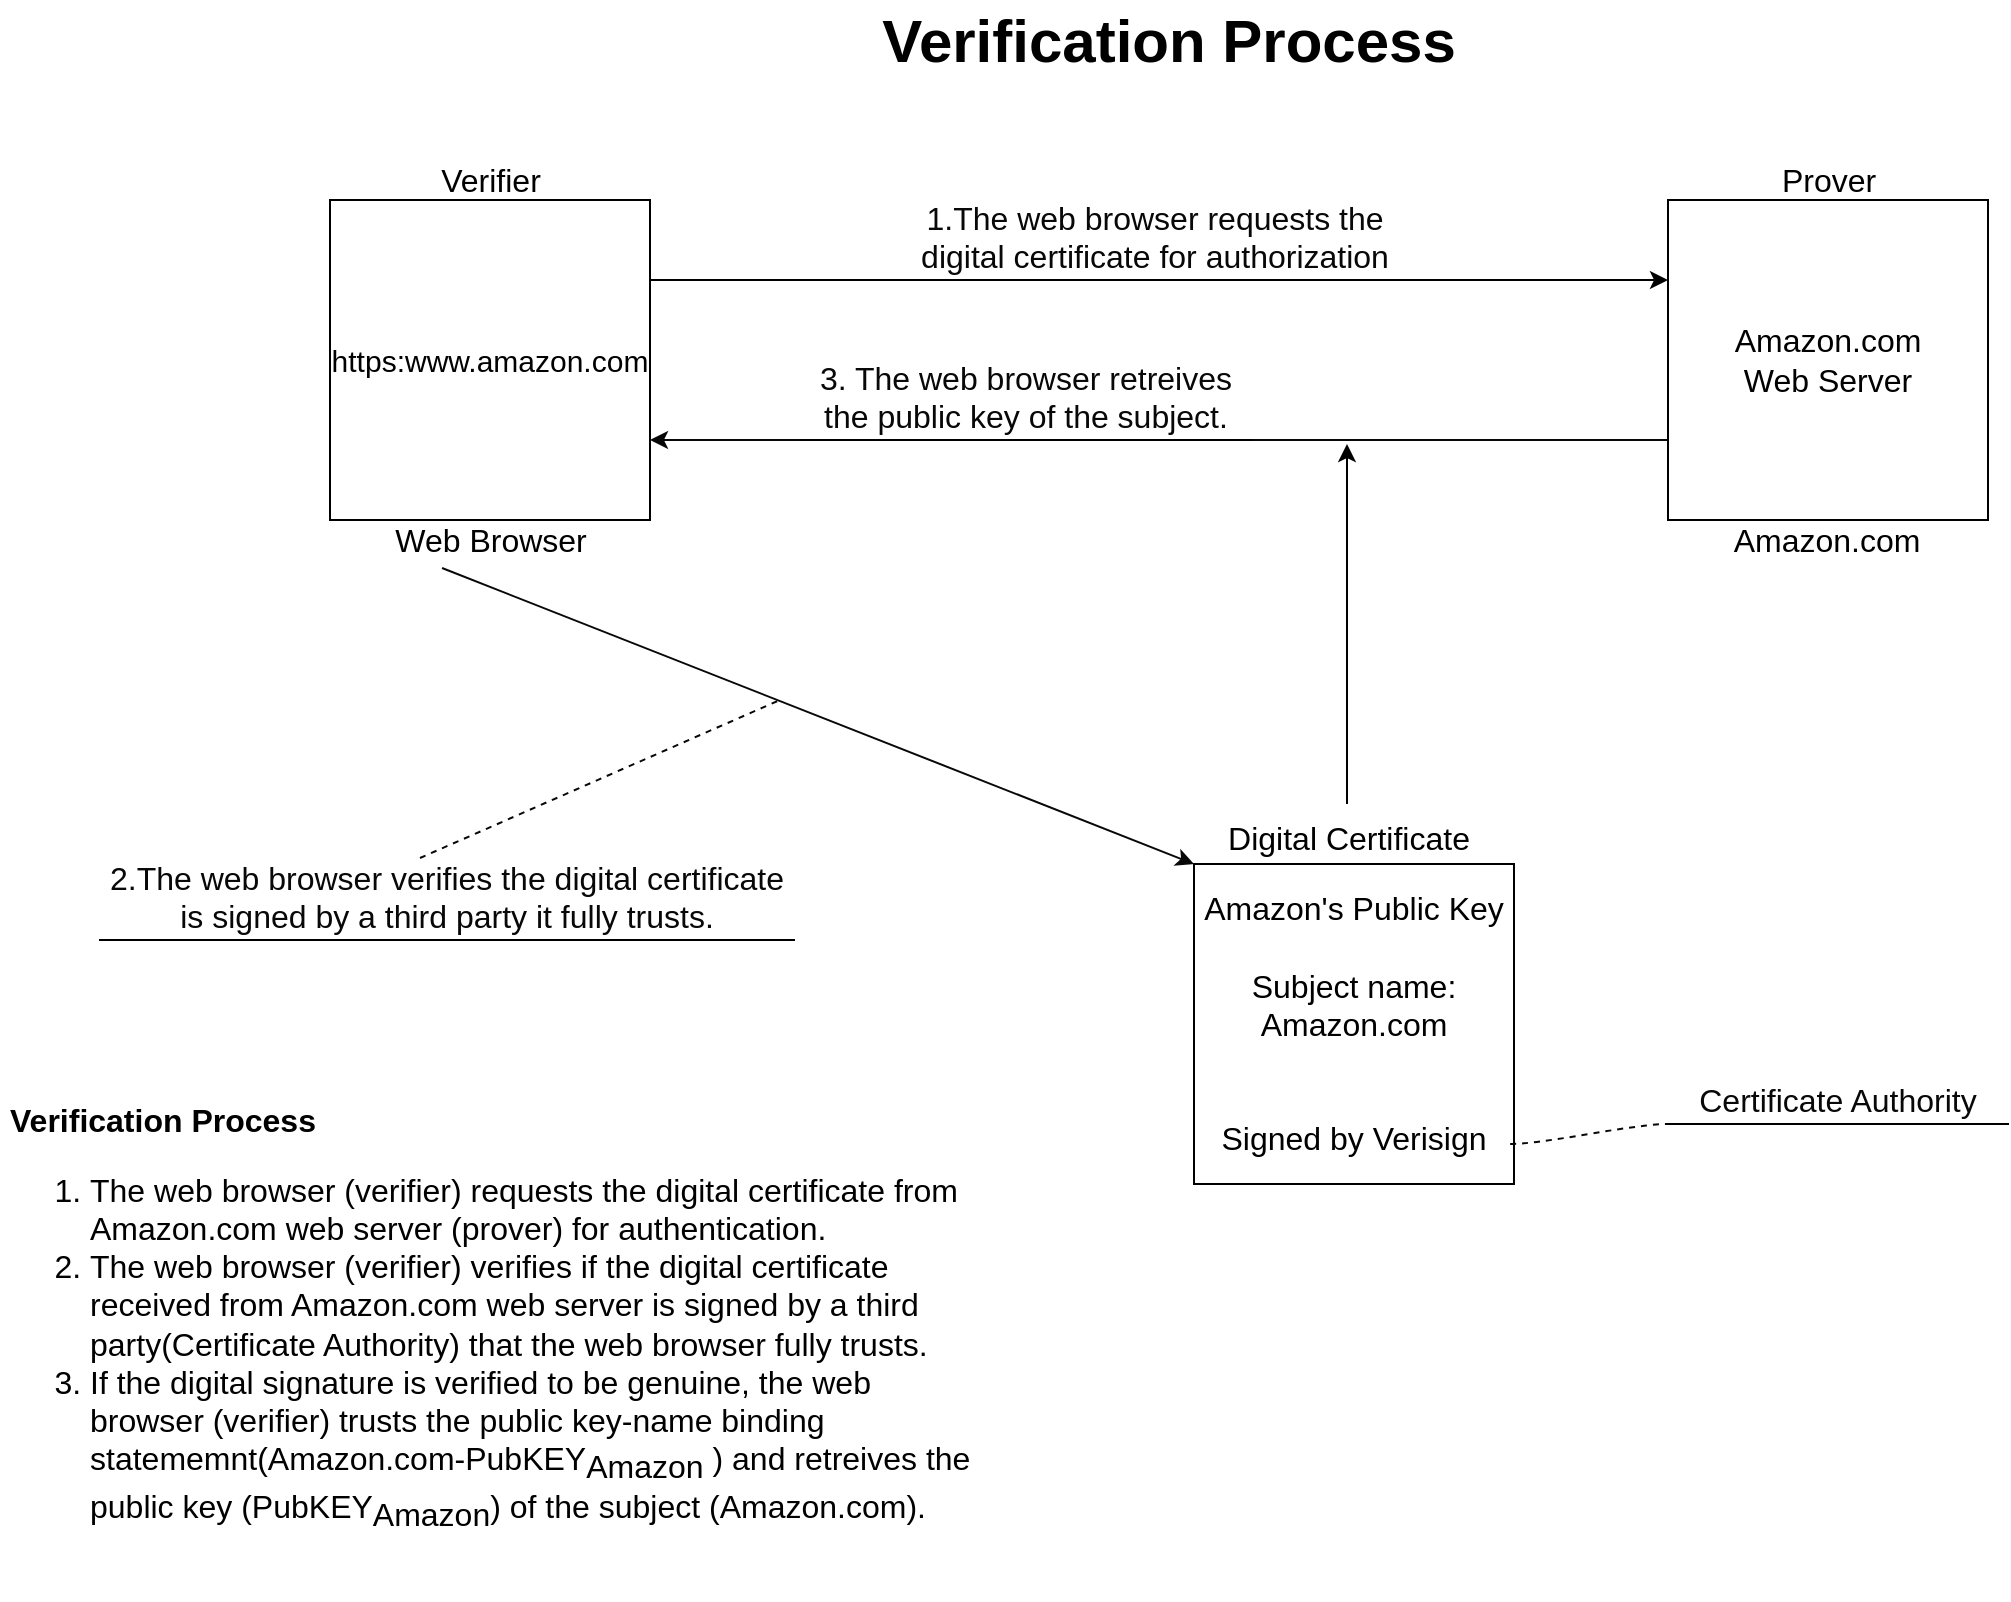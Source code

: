 <mxfile version="12.6.4" type="github">
  <diagram id="1pkOPD2tN872ybyZ4b0a" name="Page-1">
    <mxGraphModel dx="1422" dy="745" grid="1" gridSize="10" guides="1" tooltips="1" connect="1" arrows="1" fold="1" page="1" pageScale="1" pageWidth="1169" pageHeight="827" math="0" shadow="0">
      <root>
        <mxCell id="0"/>
        <mxCell id="1" parent="0"/>
        <mxCell id="3GT3_tIaPKossPLVTqcz-2" value="https:www.amazon.com" style="whiteSpace=wrap;html=1;aspect=fixed;fontSize=15;" parent="1" vertex="1">
          <mxGeometry x="165" y="120" width="160" height="160" as="geometry"/>
        </mxCell>
        <mxCell id="3GT3_tIaPKossPLVTqcz-3" value="Amazon.com&lt;br style=&quot;font-size: 16px;&quot;&gt;Web Server" style="whiteSpace=wrap;html=1;aspect=fixed;fontSize=16;" parent="1" vertex="1">
          <mxGeometry x="834" y="120" width="160" height="160" as="geometry"/>
        </mxCell>
        <mxCell id="3GT3_tIaPKossPLVTqcz-4" value="Web Browser" style="text;html=1;align=center;verticalAlign=middle;resizable=0;points=[];autosize=1;fontSize=16;" parent="1" vertex="1">
          <mxGeometry x="190" y="280" width="110" height="20" as="geometry"/>
        </mxCell>
        <mxCell id="3GT3_tIaPKossPLVTqcz-5" value="Amazon.com" style="text;html=1;align=center;verticalAlign=middle;resizable=0;points=[];autosize=1;fontSize=16;" parent="1" vertex="1">
          <mxGeometry x="858" y="280" width="110" height="20" as="geometry"/>
        </mxCell>
        <mxCell id="3GT3_tIaPKossPLVTqcz-6" value="" style="endArrow=classic;html=1;entryX=0;entryY=0.25;entryDx=0;entryDy=0;exitX=1;exitY=0.25;exitDx=0;exitDy=0;fontSize=16;" parent="1" source="3GT3_tIaPKossPLVTqcz-2" target="3GT3_tIaPKossPLVTqcz-3" edge="1">
          <mxGeometry width="50" height="50" relative="1" as="geometry">
            <mxPoint x="274" y="370" as="sourcePoint"/>
            <mxPoint x="324" y="320" as="targetPoint"/>
          </mxGeometry>
        </mxCell>
        <mxCell id="3GT3_tIaPKossPLVTqcz-9" value="" style="endArrow=classic;html=1;entryX=1;entryY=0.75;entryDx=0;entryDy=0;exitX=0;exitY=0.75;exitDx=0;exitDy=0;fillColor=#f8cecc;strokeColor=#080808;fontSize=16;fontColor=#080808;" parent="1" source="3GT3_tIaPKossPLVTqcz-3" target="3GT3_tIaPKossPLVTqcz-2" edge="1">
          <mxGeometry width="50" height="50" relative="1" as="geometry">
            <mxPoint x="274" y="370" as="sourcePoint"/>
            <mxPoint x="324" y="320" as="targetPoint"/>
          </mxGeometry>
        </mxCell>
        <mxCell id="3GT3_tIaPKossPLVTqcz-18" value="Verification Process" style="text;html=1;align=center;verticalAlign=middle;resizable=0;points=[];autosize=1;fontSize=30;fontStyle=1" parent="1" vertex="1">
          <mxGeometry x="434" y="20" width="300" height="40" as="geometry"/>
        </mxCell>
        <mxCell id="2210kzHJu_cHsQQhHqk_-1" value="Amazon&#39;s Public Key&lt;br style=&quot;font-size: 16px;&quot;&gt;&lt;br style=&quot;font-size: 16px;&quot;&gt;Subject name: Amazon.com&lt;br style=&quot;font-size: 16px;&quot;&gt;&lt;br style=&quot;font-size: 16px;&quot;&gt;&lt;br style=&quot;font-size: 16px;&quot;&gt;Signed by Verisign" style="whiteSpace=wrap;html=1;aspect=fixed;verticalAlign=middle;fontSize=16;" vertex="1" parent="1">
          <mxGeometry x="597" y="452" width="160" height="160" as="geometry"/>
        </mxCell>
        <mxCell id="2210kzHJu_cHsQQhHqk_-3" value="Digital Certificate" style="text;html=1;align=center;verticalAlign=middle;resizable=0;points=[];autosize=1;fontSize=16;" vertex="1" parent="1">
          <mxGeometry x="604" y="429" width="140" height="20" as="geometry"/>
        </mxCell>
        <mxCell id="2210kzHJu_cHsQQhHqk_-4" value="&lt;h1 style=&quot;font-size: 16px;&quot;&gt;Verification Process&lt;/h1&gt;&lt;p style=&quot;font-size: 16px;&quot;&gt;&lt;/p&gt;&lt;ol style=&quot;font-size: 16px;&quot;&gt;&lt;li style=&quot;font-size: 16px;&quot;&gt;The web browser (verifier) requests the digital certificate from Amazon.com web server (prover) for authentication.&lt;/li&gt;&lt;li style=&quot;font-size: 16px;&quot;&gt;The web browser (verifier) verifies if the digital certificate received from Amazon.com web server is signed by a third party(Certificate Authority) that the web browser fully trusts.&lt;/li&gt;&lt;li style=&quot;font-size: 16px;&quot;&gt;If the digital signature is verified to be genuine, the web browser (verifier) trusts the public key-name binding statememnt(Amazon.com-PubKEY&lt;sub style=&quot;font-size: 16px;&quot;&gt;Amazon&lt;/sub&gt;&amp;nbsp;) and retreives the public key (PubKEY&lt;sub style=&quot;font-size: 16px;&quot;&gt;Amazon&lt;/sub&gt;) of the subject (Amazon.com).&lt;/li&gt;&lt;/ol&gt;&lt;p style=&quot;font-size: 16px;&quot;&gt;&lt;/p&gt;" style="text;html=1;strokeColor=none;fillColor=none;spacing=5;spacingTop=-20;whiteSpace=wrap;overflow=hidden;rounded=0;fontSize=16;" vertex="1" parent="1">
          <mxGeometry y="570" width="490" height="250" as="geometry"/>
        </mxCell>
        <mxCell id="2210kzHJu_cHsQQhHqk_-5" value="Verifier" style="text;html=1;align=center;verticalAlign=middle;resizable=0;points=[];autosize=1;fontSize=16;" vertex="1" parent="1">
          <mxGeometry x="210" y="100" width="70" height="20" as="geometry"/>
        </mxCell>
        <mxCell id="2210kzHJu_cHsQQhHqk_-6" value="Prover" style="text;html=1;align=center;verticalAlign=middle;resizable=0;points=[];autosize=1;fontSize=16;" vertex="1" parent="1">
          <mxGeometry x="884" y="100" width="60" height="20" as="geometry"/>
        </mxCell>
        <mxCell id="2210kzHJu_cHsQQhHqk_-8" value="" style="endArrow=classic;html=1;fontSize=16;fontColor=#080808;" edge="1" parent="1">
          <mxGeometry width="50" height="50" relative="1" as="geometry">
            <mxPoint x="673.5" y="422" as="sourcePoint"/>
            <mxPoint x="673.5" y="242" as="targetPoint"/>
          </mxGeometry>
        </mxCell>
        <mxCell id="2210kzHJu_cHsQQhHqk_-9" value="Certificate Authority" style="whiteSpace=wrap;html=1;shape=partialRectangle;top=0;left=0;bottom=1;right=0;points=[[0,1],[1,1]];strokeColor=#000000;fillColor=none;align=center;verticalAlign=bottom;routingCenterY=0.5;snapToPoint=1;container=1;recursiveResize=0;autosize=1;treeFolding=1;treeMoving=1;fontSize=16;fontColor=#080808;" vertex="1" parent="1">
          <mxGeometry x="834" y="562" width="170" height="20" as="geometry"/>
        </mxCell>
        <mxCell id="2210kzHJu_cHsQQhHqk_-10" value="" style="edgeStyle=entityRelationEdgeStyle;startArrow=none;endArrow=none;segment=10;curved=1;strokeColor=#080808;fontSize=16;fontColor=#080808;exitX=0.988;exitY=0.875;exitDx=0;exitDy=0;exitPerimeter=0;dashed=1;" edge="1" target="2210kzHJu_cHsQQhHqk_-9" parent="1" source="2210kzHJu_cHsQQhHqk_-1">
          <mxGeometry relative="1" as="geometry">
            <mxPoint x="805" y="572" as="sourcePoint"/>
          </mxGeometry>
        </mxCell>
        <mxCell id="2210kzHJu_cHsQQhHqk_-11" value="" style="endArrow=classic;html=1;strokeColor=#080808;fontSize=15;fontColor=#080808;entryX=0;entryY=0;entryDx=0;entryDy=0;exitX=0.282;exitY=1.2;exitDx=0;exitDy=0;exitPerimeter=0;" edge="1" parent="1" source="3GT3_tIaPKossPLVTqcz-4" target="2210kzHJu_cHsQQhHqk_-1">
          <mxGeometry width="50" height="50" relative="1" as="geometry">
            <mxPoint x="385" y="350" as="sourcePoint"/>
            <mxPoint x="435" y="300" as="targetPoint"/>
          </mxGeometry>
        </mxCell>
        <mxCell id="2210kzHJu_cHsQQhHqk_-13" value="&lt;span style=&quot;color: rgba(0 , 0 , 0 , 0) ; font-family: monospace ; font-size: 0px&quot;&gt;%3CmxGraphModel%3E%3Croot%3E%3CmxCell%20id%3D%220%22%2F%3E%3CmxCell%20id%3D%221%22%20parent%3D%220%22%2F%3E%3CmxCell%20id%3D%222%22%20value%3D%222.The%20web%20browser%20verifies%20the%20digital%20certificate%20is%20signed%20by%20a%20third%20party%20it%20fully%20trusts.%22%20style%3D%22whiteSpace%3Dwrap%3Bshape%3DpartialRectangle%3Btop%3D0%3Bleft%3D0%3Bbottom%3D1%3Bright%3D0%3Bpoints%3D%5B%5B0%2C1%5D%2C%5B1%2C1%5D%5D%3BstrokeColor%3D%23000000%3BfillColor%3Dnone%3Balign%3Dcenter%3BverticalAlign%3Dbottom%3BroutingCenterY%3D0.5%3BsnapToPoint%3D1%3Bcontainer%3D1%3BrecursiveResize%3D0%3Bautosize%3D1%3BtreeFolding%3D1%3BtreeMoving%3D1%3BfontSize%3D16%3BfontColor%3D%23080808%3B%22%20vertex%3D%221%22%20parent%3D%221%22%3E%3CmxGeometry%20x%3D%22130%22%20y%3D%22449%22%20width%3D%22347%22%20height%3D%2220%22%20as%3D%22geometry%22%2F%3E%3C%2FmxCell%3E%3C%2Froot%3E%3C%2FmxGraphModel%3E&lt;/span&gt;&lt;span style=&quot;color: rgba(0 , 0 , 0 , 0) ; font-family: monospace ; font-size: 0px&quot;&gt;%3CmxGraphModel%3E%3Croot%3E%3CmxCell%20id%3D%220%22%2F%3E%3CmxCell%20id%3D%221%22%20parent%3D%220%22%2F%3E%3CmxCell%20id%3D%222%22%20value%3D%222.The%20web%20browser%20verifies%20the%20digital%20certificate%20is%20signed%20by%20a%20third%20party%20it%20fully%20trusts.%22%20style%3D%22whiteSpace%3Dwrap%3Bshape%3DpartialRectangle%3Btop%3D0%3Bleft%3D0%3Bbottom%3D1%3Bright%3D0%3Bpoints%3D%5B%5B0%2C1%5D%2C%5B1%2C1%5D%5D%3BstrokeColor%3D%23000000%3BfillColor%3Dnone%3Balign%3Dcenter%3BverticalAlign%3Dbottom%3BroutingCenterY%3D0.5%3BsnapToPoint%3D1%3Bcontainer%3D1%3BrecursiveResize%3D0%3Bautosize%3D1%3BtreeFolding%3D1%3BtreeMoving%3D1%3BfontSize%3D16%3BfontColor%3D%23080808%3B%22%20vertex%3D%221%22%20parent%3D%221%22%3E%3CmxGeometry%20x%3D%22130%22%20y%3D%22449%22%20width%3D%22347%22%20height%3D%2220%22%20as%3D%22geometry%22%2F%3E%3C%2FmxCell%3E%3C%2Froot%3E%3C%2FmxGraphModel%3E&lt;/span&gt;" style="text;html=1;align=center;verticalAlign=middle;resizable=0;points=[];autosize=1;fontSize=30;fontColor=#080808;" vertex="1" parent="1">
          <mxGeometry x="465" y="197" width="20" height="50" as="geometry"/>
        </mxCell>
        <mxCell id="2210kzHJu_cHsQQhHqk_-14" value="1.The web browser requests the digital certificate for authorization" style="whiteSpace=wrap;shape=partialRectangle;top=0;left=0;bottom=1;right=0;points=[[0,1],[1,1]];strokeColor=#000000;fillColor=none;align=center;verticalAlign=bottom;routingCenterY=0.5;snapToPoint=1;container=1;recursiveResize=0;autosize=1;treeFolding=1;treeMoving=1;fontSize=16;fontColor=#080808;" vertex="1" parent="1">
          <mxGeometry x="445" y="140" width="265" height="20" as="geometry"/>
        </mxCell>
        <mxCell id="2210kzHJu_cHsQQhHqk_-16" value="2.The web browser verifies the digital certificate is signed by a third party it fully trusts." style="whiteSpace=wrap;shape=partialRectangle;top=0;left=0;bottom=1;right=0;points=[[0,1],[1,1]];strokeColor=#000000;fillColor=none;align=center;verticalAlign=bottom;routingCenterY=0.5;snapToPoint=1;container=1;recursiveResize=0;autosize=1;treeFolding=1;treeMoving=1;fontSize=16;fontColor=#080808;" vertex="1" parent="1">
          <mxGeometry x="50" y="470" width="347" height="20" as="geometry"/>
        </mxCell>
        <mxCell id="2210kzHJu_cHsQQhHqk_-18" value="3. The web browser retreives the public key of the subject." style="whiteSpace=wrap;shape=partialRectangle;top=0;left=0;bottom=1;right=0;points=[[0,1],[1,1]];strokeColor=#000000;fillColor=none;align=center;verticalAlign=bottom;routingCenterY=0.5;snapToPoint=1;container=1;recursiveResize=0;autosize=1;treeFolding=1;treeMoving=1;fontSize=16;fontColor=#080808;" vertex="1" parent="1">
          <mxGeometry x="400" y="220" width="226" height="20" as="geometry"/>
        </mxCell>
        <mxCell id="2210kzHJu_cHsQQhHqk_-19" value="" style="endArrow=none;dashed=1;html=1;strokeColor=#080808;fontSize=16;fontColor=#080808;" edge="1" parent="1">
          <mxGeometry width="50" height="50" relative="1" as="geometry">
            <mxPoint x="210" y="449" as="sourcePoint"/>
            <mxPoint x="390" y="370" as="targetPoint"/>
          </mxGeometry>
        </mxCell>
      </root>
    </mxGraphModel>
  </diagram>
</mxfile>
